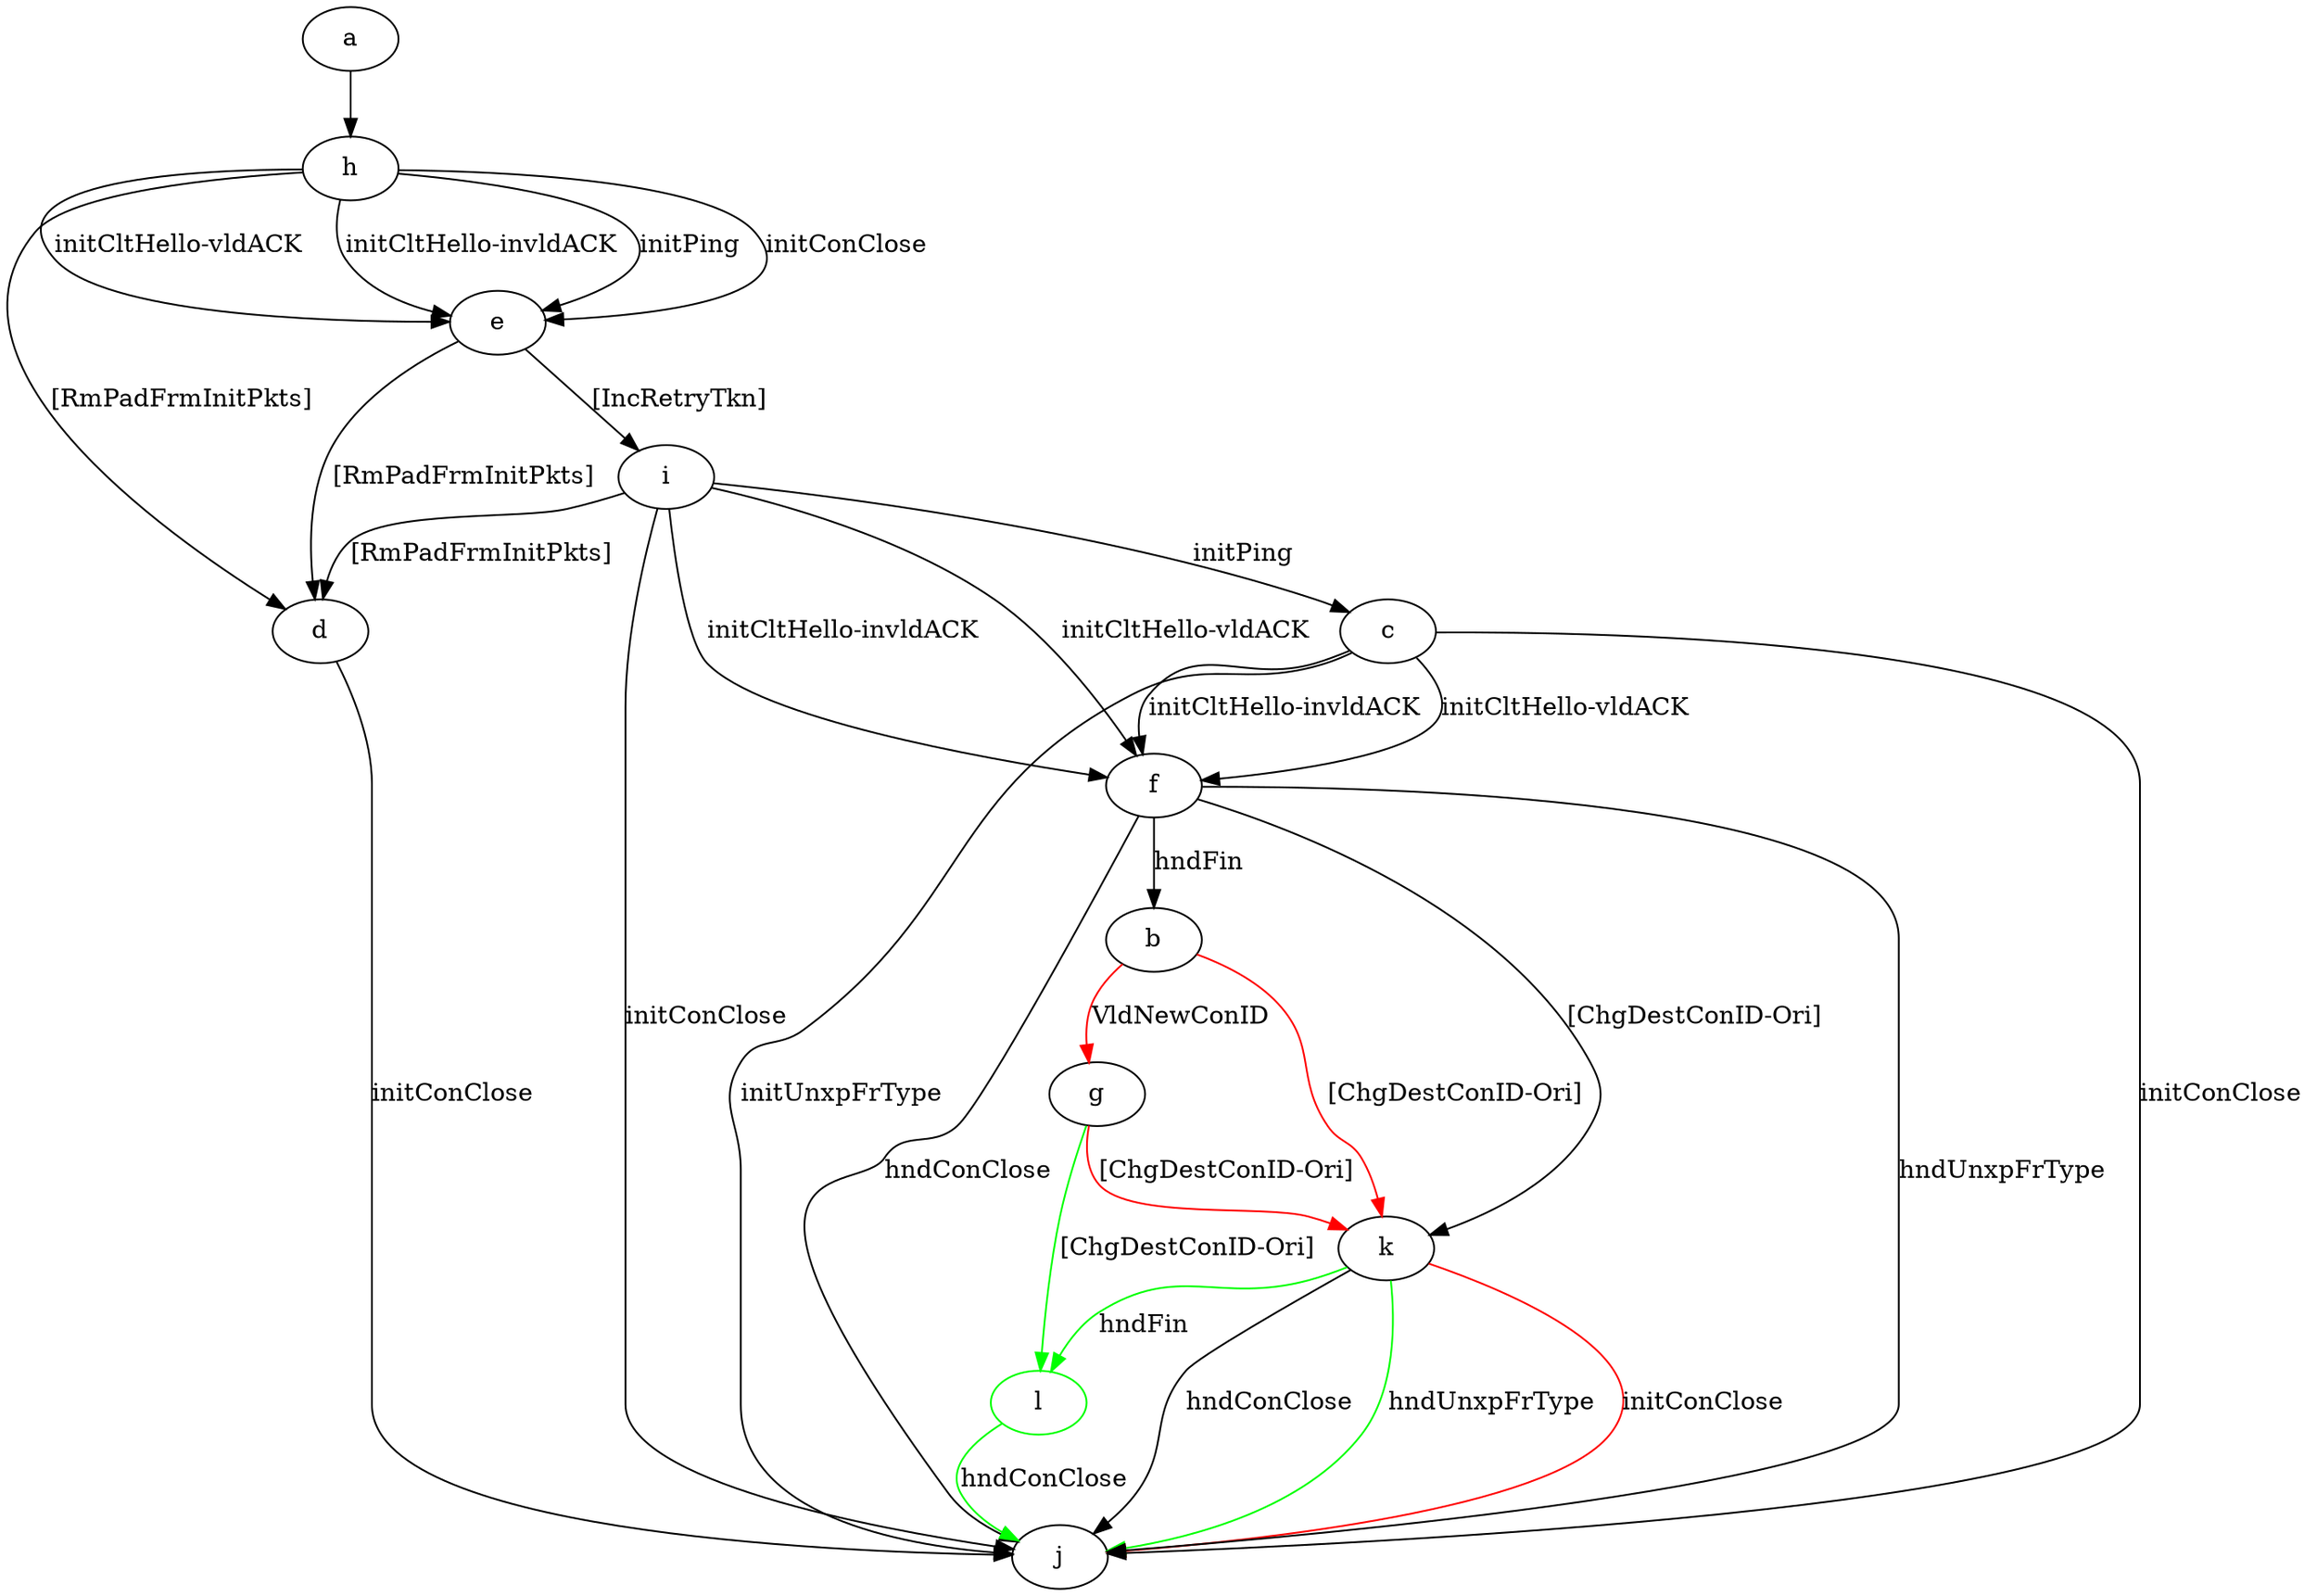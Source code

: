 digraph "" {
	a -> h	[key=0];
	b -> g	[key=0,
		color=red,
		label="VldNewConID "];
	b -> k	[key=0,
		color=red,
		label="[ChgDestConID-Ori] "];
	c -> f	[key=0,
		label="initCltHello-vldACK "];
	c -> f	[key=1,
		label="initCltHello-invldACK "];
	c -> j	[key=0,
		label="initConClose "];
	c -> j	[key=1,
		label="initUnxpFrType "];
	d -> j	[key=0,
		label="initConClose "];
	e -> d	[key=0,
		label="[RmPadFrmInitPkts] "];
	e -> i	[key=0,
		label="[IncRetryTkn] "];
	f -> b	[key=0,
		label="hndFin "];
	f -> j	[key=0,
		label="hndUnxpFrType "];
	f -> j	[key=1,
		label="hndConClose "];
	f -> k	[key=0,
		label="[ChgDestConID-Ori] "];
	g -> k	[key=0,
		color=red,
		label="[ChgDestConID-Ori] "];
	l	[color=green];
	g -> l	[key=0,
		color=green,
		label="[ChgDestConID-Ori] "];
	h -> d	[key=0,
		label="[RmPadFrmInitPkts] "];
	h -> e	[key=0,
		label="initPing "];
	h -> e	[key=1,
		label="initConClose "];
	h -> e	[key=2,
		label="initCltHello-vldACK "];
	h -> e	[key=3,
		label="initCltHello-invldACK "];
	i -> c	[key=0,
		label="initPing "];
	i -> d	[key=0,
		label="[RmPadFrmInitPkts] "];
	i -> f	[key=0,
		label="initCltHello-vldACK "];
	i -> f	[key=1,
		label="initCltHello-invldACK "];
	i -> j	[key=0,
		label="initConClose "];
	k -> j	[key=0,
		label="hndConClose "];
	k -> j	[key=1,
		color=green,
		label="hndUnxpFrType "];
	k -> j	[key=2,
		color=red,
		label="initConClose "];
	k -> l	[key=0,
		color=green,
		label="hndFin "];
	l -> j	[key=0,
		color=green,
		label="hndConClose "];
}
